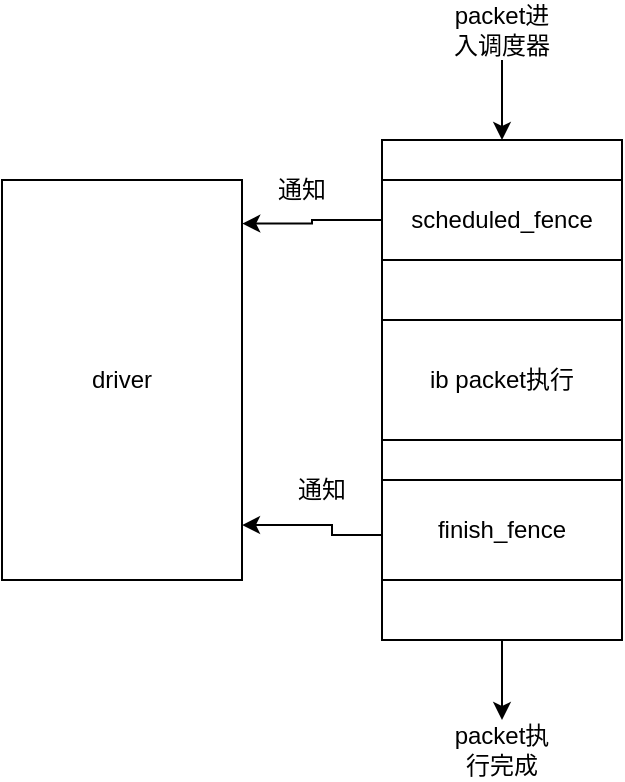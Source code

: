 <mxfile version="27.1.5">
  <diagram name="第 1 页" id="_w6P09mcxxX63ngCEOF4">
    <mxGraphModel dx="1176" dy="655" grid="1" gridSize="10" guides="1" tooltips="1" connect="1" arrows="1" fold="1" page="1" pageScale="1" pageWidth="827" pageHeight="1169" math="0" shadow="0">
      <root>
        <mxCell id="0" />
        <mxCell id="1" parent="0" />
        <mxCell id="rk-6D3tjUBovJ2bj7uw0-8" style="edgeStyle=orthogonalEdgeStyle;rounded=0;orthogonalLoop=1;jettySize=auto;html=1;exitX=0.5;exitY=1;exitDx=0;exitDy=0;entryX=0.5;entryY=0;entryDx=0;entryDy=0;" edge="1" parent="1" source="rk-6D3tjUBovJ2bj7uw0-1" target="rk-6D3tjUBovJ2bj7uw0-7">
          <mxGeometry relative="1" as="geometry" />
        </mxCell>
        <mxCell id="rk-6D3tjUBovJ2bj7uw0-1" value="" style="rounded=0;whiteSpace=wrap;html=1;" vertex="1" parent="1">
          <mxGeometry x="240" y="360" width="120" height="250" as="geometry" />
        </mxCell>
        <mxCell id="rk-6D3tjUBovJ2bj7uw0-2" value="scheduled_fence" style="rounded=0;whiteSpace=wrap;html=1;" vertex="1" parent="1">
          <mxGeometry x="240" y="380" width="120" height="40" as="geometry" />
        </mxCell>
        <mxCell id="rk-6D3tjUBovJ2bj7uw0-11" style="edgeStyle=orthogonalEdgeStyle;rounded=0;orthogonalLoop=1;jettySize=auto;html=1;exitX=0;exitY=0.5;exitDx=0;exitDy=0;" edge="1" parent="1">
          <mxGeometry relative="1" as="geometry">
            <mxPoint x="240" y="557.49" as="sourcePoint" />
            <mxPoint x="170" y="552.519" as="targetPoint" />
            <Array as="points">
              <mxPoint x="215" y="558" />
              <mxPoint x="215" y="552" />
            </Array>
          </mxGeometry>
        </mxCell>
        <mxCell id="rk-6D3tjUBovJ2bj7uw0-3" value="finish_fence" style="rounded=0;whiteSpace=wrap;html=1;" vertex="1" parent="1">
          <mxGeometry x="240" y="530" width="120" height="50" as="geometry" />
        </mxCell>
        <mxCell id="rk-6D3tjUBovJ2bj7uw0-4" value="ib packet执行" style="rounded=0;whiteSpace=wrap;html=1;" vertex="1" parent="1">
          <mxGeometry x="240" y="450" width="120" height="60" as="geometry" />
        </mxCell>
        <mxCell id="rk-6D3tjUBovJ2bj7uw0-5" value="" style="endArrow=classic;html=1;rounded=0;entryX=0.5;entryY=0;entryDx=0;entryDy=0;" edge="1" parent="1" target="rk-6D3tjUBovJ2bj7uw0-1">
          <mxGeometry width="50" height="50" relative="1" as="geometry">
            <mxPoint x="300" y="320" as="sourcePoint" />
            <mxPoint x="490" y="490" as="targetPoint" />
          </mxGeometry>
        </mxCell>
        <mxCell id="rk-6D3tjUBovJ2bj7uw0-6" value="packet进入调度器" style="text;html=1;align=center;verticalAlign=middle;whiteSpace=wrap;rounded=0;" vertex="1" parent="1">
          <mxGeometry x="270" y="290" width="60" height="30" as="geometry" />
        </mxCell>
        <mxCell id="rk-6D3tjUBovJ2bj7uw0-7" value="packet执行完成" style="text;html=1;align=center;verticalAlign=middle;whiteSpace=wrap;rounded=0;" vertex="1" parent="1">
          <mxGeometry x="270" y="650" width="60" height="30" as="geometry" />
        </mxCell>
        <mxCell id="rk-6D3tjUBovJ2bj7uw0-9" value="driver" style="rounded=0;whiteSpace=wrap;html=1;" vertex="1" parent="1">
          <mxGeometry x="50" y="380" width="120" height="200" as="geometry" />
        </mxCell>
        <mxCell id="rk-6D3tjUBovJ2bj7uw0-10" style="edgeStyle=orthogonalEdgeStyle;rounded=0;orthogonalLoop=1;jettySize=auto;html=1;exitX=0;exitY=0.5;exitDx=0;exitDy=0;entryX=1.001;entryY=0.109;entryDx=0;entryDy=0;entryPerimeter=0;" edge="1" parent="1" source="rk-6D3tjUBovJ2bj7uw0-2" target="rk-6D3tjUBovJ2bj7uw0-9">
          <mxGeometry relative="1" as="geometry" />
        </mxCell>
        <mxCell id="rk-6D3tjUBovJ2bj7uw0-12" value="通知" style="text;html=1;align=center;verticalAlign=middle;whiteSpace=wrap;rounded=0;" vertex="1" parent="1">
          <mxGeometry x="170" y="370" width="60" height="30" as="geometry" />
        </mxCell>
        <mxCell id="rk-6D3tjUBovJ2bj7uw0-13" value="通知" style="text;html=1;align=center;verticalAlign=middle;whiteSpace=wrap;rounded=0;" vertex="1" parent="1">
          <mxGeometry x="180" y="520" width="60" height="30" as="geometry" />
        </mxCell>
      </root>
    </mxGraphModel>
  </diagram>
</mxfile>
